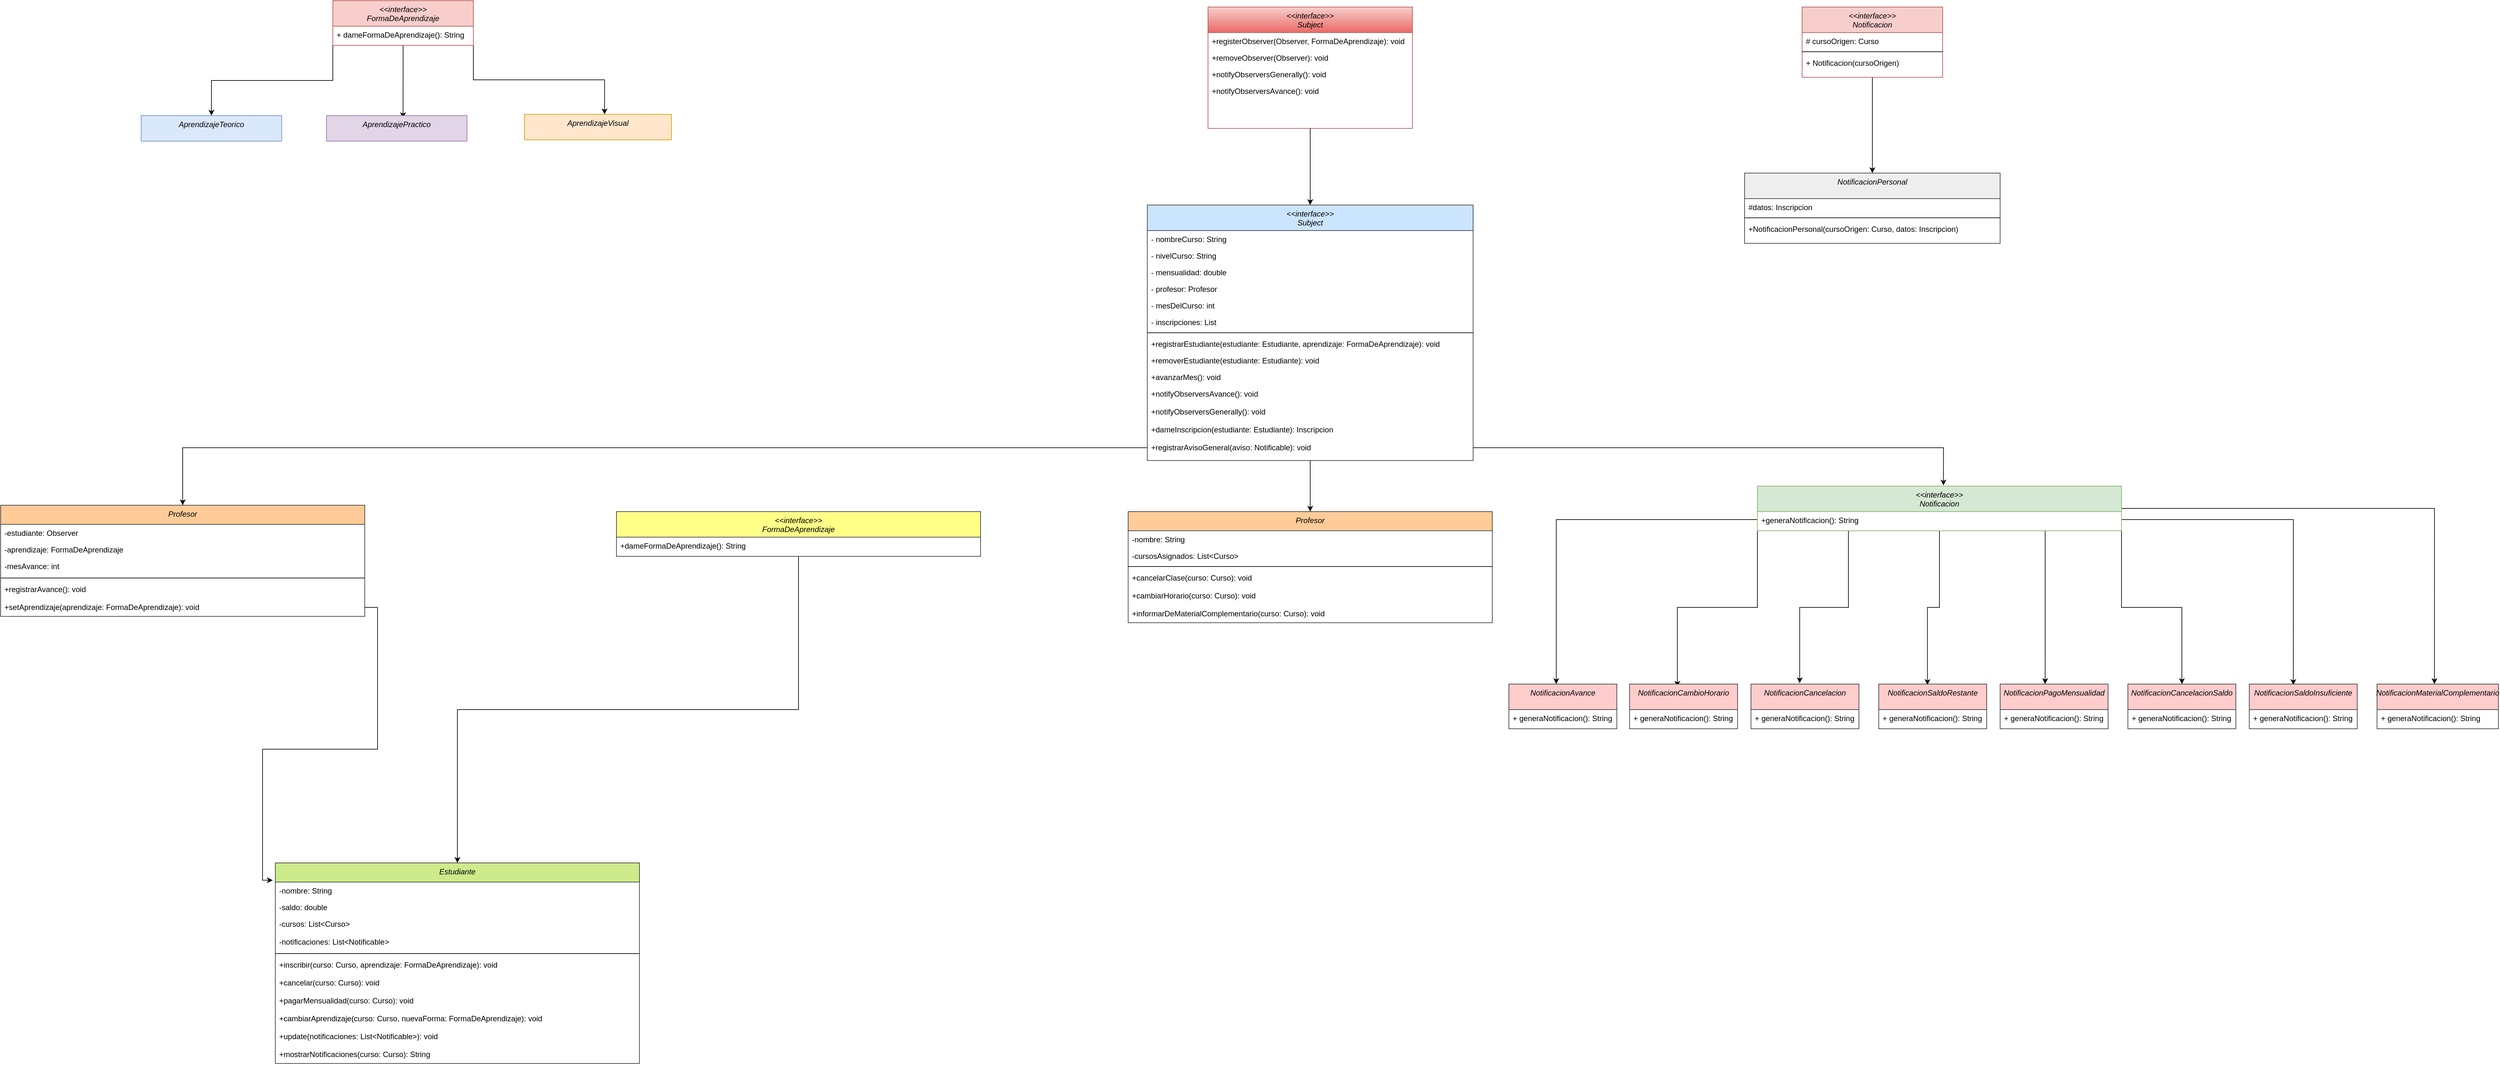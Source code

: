 <mxfile version="26.0.16">
  <diagram id="C5RBs43oDa-KdzZeNtuy" name="Page-1">
    <mxGraphModel dx="6054" dy="2415" grid="1" gridSize="10" guides="1" tooltips="1" connect="1" arrows="1" fold="1" page="1" pageScale="1" pageWidth="827" pageHeight="1169" math="0" shadow="0">
      <root>
        <mxCell id="WIyWlLk6GJQsqaUBKTNV-0" />
        <mxCell id="WIyWlLk6GJQsqaUBKTNV-1" parent="WIyWlLk6GJQsqaUBKTNV-0" />
        <mxCell id="J7MFYXNFgBxNtsF6KyEK-6" style="edgeStyle=orthogonalEdgeStyle;rounded=0;orthogonalLoop=1;jettySize=auto;html=1;exitX=0;exitY=1;exitDx=0;exitDy=0;entryX=0.5;entryY=0;entryDx=0;entryDy=0;" edge="1" parent="WIyWlLk6GJQsqaUBKTNV-1" source="J7MFYXNFgBxNtsF6KyEK-0" target="J7MFYXNFgBxNtsF6KyEK-10">
          <mxGeometry relative="1" as="geometry">
            <mxPoint x="-780" y="210" as="targetPoint" />
          </mxGeometry>
        </mxCell>
        <mxCell id="J7MFYXNFgBxNtsF6KyEK-7" style="edgeStyle=orthogonalEdgeStyle;rounded=0;orthogonalLoop=1;jettySize=auto;html=1;exitX=0.5;exitY=1;exitDx=0;exitDy=0;entryX=0.545;entryY=0.1;entryDx=0;entryDy=0;entryPerimeter=0;" edge="1" parent="WIyWlLk6GJQsqaUBKTNV-1" source="J7MFYXNFgBxNtsF6KyEK-0" target="J7MFYXNFgBxNtsF6KyEK-18">
          <mxGeometry relative="1" as="geometry">
            <mxPoint x="-490" y="220" as="targetPoint" />
          </mxGeometry>
        </mxCell>
        <mxCell id="J7MFYXNFgBxNtsF6KyEK-8" style="edgeStyle=orthogonalEdgeStyle;rounded=0;orthogonalLoop=1;jettySize=auto;html=1;exitX=1;exitY=1;exitDx=0;exitDy=0;entryX=0.545;entryY=0;entryDx=0;entryDy=0;entryPerimeter=0;" edge="1" parent="WIyWlLk6GJQsqaUBKTNV-1" source="J7MFYXNFgBxNtsF6KyEK-0" target="J7MFYXNFgBxNtsF6KyEK-21">
          <mxGeometry relative="1" as="geometry">
            <mxPoint x="-182" y="222" as="targetPoint" />
          </mxGeometry>
        </mxCell>
        <mxCell id="J7MFYXNFgBxNtsF6KyEK-0" value="&lt;&lt;interface&gt;&gt;&#xa;FormaDeAprendizaje&#xa;" style="swimlane;fontStyle=2;align=center;verticalAlign=top;childLayout=stackLayout;horizontal=1;startSize=40;horizontalStack=0;resizeParent=1;resizeLast=0;collapsible=1;marginBottom=0;rounded=0;shadow=0;strokeWidth=1;fillColor=#f8cecc;strokeColor=#b85450;" vertex="1" parent="WIyWlLk6GJQsqaUBKTNV-1">
          <mxGeometry x="-600" y="40" width="220" height="70" as="geometry">
            <mxRectangle x="230" y="140" width="160" height="26" as="alternateBounds" />
          </mxGeometry>
        </mxCell>
        <mxCell id="J7MFYXNFgBxNtsF6KyEK-1" value="+ dameFormaDeAprendizaje(): String" style="text;align=left;verticalAlign=top;spacingLeft=4;spacingRight=4;overflow=hidden;rotatable=0;points=[[0,0.5],[1,0.5]];portConstraint=eastwest;" vertex="1" parent="J7MFYXNFgBxNtsF6KyEK-0">
          <mxGeometry y="40" width="220" height="26" as="geometry" />
        </mxCell>
        <mxCell id="J7MFYXNFgBxNtsF6KyEK-10" value="AprendizajeTeorico " style="swimlane;fontStyle=2;align=center;verticalAlign=top;childLayout=stackLayout;horizontal=1;startSize=40;horizontalStack=0;resizeParent=1;resizeLast=0;collapsible=1;marginBottom=0;rounded=0;shadow=0;strokeWidth=1;fillColor=#dae8fc;strokeColor=#6c8ebf;" vertex="1" parent="WIyWlLk6GJQsqaUBKTNV-1">
          <mxGeometry x="-900" y="220" width="220" height="40" as="geometry">
            <mxRectangle x="230" y="140" width="160" height="26" as="alternateBounds" />
          </mxGeometry>
        </mxCell>
        <mxCell id="J7MFYXNFgBxNtsF6KyEK-18" value="AprendizajePractico " style="swimlane;fontStyle=2;align=center;verticalAlign=top;childLayout=stackLayout;horizontal=1;startSize=40;horizontalStack=0;resizeParent=1;resizeLast=0;collapsible=1;marginBottom=0;rounded=0;shadow=0;strokeWidth=1;fillColor=#e1d5e7;strokeColor=#9673a6;" vertex="1" parent="WIyWlLk6GJQsqaUBKTNV-1">
          <mxGeometry x="-610" y="220" width="220" height="40" as="geometry">
            <mxRectangle x="230" y="140" width="160" height="26" as="alternateBounds" />
          </mxGeometry>
        </mxCell>
        <mxCell id="J7MFYXNFgBxNtsF6KyEK-21" value="AprendizajeVisual" style="swimlane;fontStyle=2;align=center;verticalAlign=top;childLayout=stackLayout;horizontal=1;startSize=40;horizontalStack=0;resizeParent=1;resizeLast=0;collapsible=1;marginBottom=0;rounded=0;shadow=0;strokeWidth=1;fillColor=#ffe6cc;strokeColor=#d79b00;" vertex="1" parent="WIyWlLk6GJQsqaUBKTNV-1">
          <mxGeometry x="-300" y="218" width="230" height="40" as="geometry">
            <mxRectangle x="230" y="140" width="160" height="26" as="alternateBounds" />
          </mxGeometry>
        </mxCell>
        <mxCell id="J7MFYXNFgBxNtsF6KyEK-75" style="edgeStyle=orthogonalEdgeStyle;rounded=0;orthogonalLoop=1;jettySize=auto;html=1;exitX=0.5;exitY=1;exitDx=0;exitDy=0;" edge="1" parent="WIyWlLk6GJQsqaUBKTNV-1" source="J7MFYXNFgBxNtsF6KyEK-22" target="J7MFYXNFgBxNtsF6KyEK-160">
          <mxGeometry relative="1" as="geometry">
            <mxPoint x="930" y="370" as="targetPoint" />
          </mxGeometry>
        </mxCell>
        <mxCell id="J7MFYXNFgBxNtsF6KyEK-22" value="&lt;&lt;interface&gt;&gt;&#xa;Subject" style="swimlane;fontStyle=2;align=center;verticalAlign=top;childLayout=stackLayout;horizontal=1;startSize=40;horizontalStack=0;resizeParent=1;resizeLast=0;collapsible=1;marginBottom=0;rounded=0;shadow=0;strokeWidth=1;fillColor=#f8cecc;strokeColor=#b85450;gradientColor=#ea6b66;" vertex="1" parent="WIyWlLk6GJQsqaUBKTNV-1">
          <mxGeometry x="770" y="50" width="320" height="190" as="geometry">
            <mxRectangle x="230" y="140" width="160" height="26" as="alternateBounds" />
          </mxGeometry>
        </mxCell>
        <mxCell id="J7MFYXNFgBxNtsF6KyEK-23" value="+registerObserver(Observer, FormaDeAprendizaje): void" style="text;align=left;verticalAlign=top;spacingLeft=4;spacingRight=4;overflow=hidden;rotatable=0;points=[[0,0.5],[1,0.5]];portConstraint=eastwest;fontColor=#000000;" vertex="1" parent="J7MFYXNFgBxNtsF6KyEK-22">
          <mxGeometry y="40" width="320" height="26" as="geometry" />
        </mxCell>
        <mxCell id="J7MFYXNFgBxNtsF6KyEK-28" value="+removeObserver(Observer): void" style="text;align=left;verticalAlign=top;spacingLeft=4;spacingRight=4;overflow=hidden;rotatable=0;points=[[0,0.5],[1,0.5]];portConstraint=eastwest;" vertex="1" parent="J7MFYXNFgBxNtsF6KyEK-22">
          <mxGeometry y="66" width="320" height="26" as="geometry" />
        </mxCell>
        <mxCell id="J7MFYXNFgBxNtsF6KyEK-32" value="+notifyObserversGenerally(): void" style="text;align=left;verticalAlign=top;spacingLeft=4;spacingRight=4;overflow=hidden;rotatable=0;points=[[0,0.5],[1,0.5]];portConstraint=eastwest;" vertex="1" parent="J7MFYXNFgBxNtsF6KyEK-22">
          <mxGeometry y="92" width="320" height="26" as="geometry" />
        </mxCell>
        <mxCell id="J7MFYXNFgBxNtsF6KyEK-33" value="+notifyObserversAvance(): void" style="text;align=left;verticalAlign=top;spacingLeft=4;spacingRight=4;overflow=hidden;rotatable=0;points=[[0,0.5],[1,0.5]];portConstraint=eastwest;" vertex="1" parent="J7MFYXNFgBxNtsF6KyEK-22">
          <mxGeometry y="118" width="320" height="26" as="geometry" />
        </mxCell>
        <mxCell id="J7MFYXNFgBxNtsF6KyEK-101" style="edgeStyle=orthogonalEdgeStyle;rounded=0;orthogonalLoop=1;jettySize=auto;html=1;exitX=0.5;exitY=1;exitDx=0;exitDy=0;entryX=0.5;entryY=0;entryDx=0;entryDy=0;" edge="1" parent="WIyWlLk6GJQsqaUBKTNV-1" source="J7MFYXNFgBxNtsF6KyEK-76" target="J7MFYXNFgBxNtsF6KyEK-97">
          <mxGeometry relative="1" as="geometry" />
        </mxCell>
        <mxCell id="J7MFYXNFgBxNtsF6KyEK-76" value="&lt;&lt;interface&gt;&gt;&#xa;Notificacion&#xa;" style="swimlane;fontStyle=2;align=center;verticalAlign=top;childLayout=stackLayout;horizontal=1;startSize=40;horizontalStack=0;resizeParent=1;resizeLast=0;collapsible=1;marginBottom=0;rounded=0;shadow=0;strokeWidth=1;fillColor=#f8cecc;strokeColor=#b85450;" vertex="1" parent="WIyWlLk6GJQsqaUBKTNV-1">
          <mxGeometry x="1700" y="50" width="220" height="110" as="geometry">
            <mxRectangle x="230" y="140" width="160" height="26" as="alternateBounds" />
          </mxGeometry>
        </mxCell>
        <mxCell id="J7MFYXNFgBxNtsF6KyEK-77" value="# cursoOrigen: Curso" style="text;align=left;verticalAlign=top;spacingLeft=4;spacingRight=4;overflow=hidden;rotatable=0;points=[[0,0.5],[1,0.5]];portConstraint=eastwest;" vertex="1" parent="J7MFYXNFgBxNtsF6KyEK-76">
          <mxGeometry y="40" width="220" height="26" as="geometry" />
        </mxCell>
        <mxCell id="J7MFYXNFgBxNtsF6KyEK-96" value="" style="line;html=1;strokeWidth=1;align=left;verticalAlign=middle;spacingTop=-1;spacingLeft=3;spacingRight=3;rotatable=0;labelPosition=right;points=[];portConstraint=eastwest;" vertex="1" parent="J7MFYXNFgBxNtsF6KyEK-76">
          <mxGeometry y="66" width="220" height="8" as="geometry" />
        </mxCell>
        <mxCell id="J7MFYXNFgBxNtsF6KyEK-80" value="+ Notificacion(cursoOrigen)" style="text;align=left;verticalAlign=top;spacingLeft=4;spacingRight=4;overflow=hidden;rotatable=0;points=[[0,0.5],[1,0.5]];portConstraint=eastwest;" vertex="1" parent="J7MFYXNFgBxNtsF6KyEK-76">
          <mxGeometry y="74" width="220" height="26" as="geometry" />
        </mxCell>
        <mxCell id="J7MFYXNFgBxNtsF6KyEK-97" value="NotificacionPersonal" style="swimlane;fontStyle=2;align=center;verticalAlign=top;childLayout=stackLayout;horizontal=1;startSize=40;horizontalStack=0;resizeParent=1;resizeLast=0;collapsible=1;marginBottom=0;rounded=0;shadow=0;strokeWidth=1;fillColor=#eeeeee;strokeColor=#36393d;" vertex="1" parent="WIyWlLk6GJQsqaUBKTNV-1">
          <mxGeometry x="1610" y="310" width="400" height="110" as="geometry">
            <mxRectangle x="230" y="140" width="160" height="26" as="alternateBounds" />
          </mxGeometry>
        </mxCell>
        <mxCell id="J7MFYXNFgBxNtsF6KyEK-98" value="#datos: Inscripcion" style="text;align=left;verticalAlign=top;spacingLeft=4;spacingRight=4;overflow=hidden;rotatable=0;points=[[0,0.5],[1,0.5]];portConstraint=eastwest;" vertex="1" parent="J7MFYXNFgBxNtsF6KyEK-97">
          <mxGeometry y="40" width="400" height="26" as="geometry" />
        </mxCell>
        <mxCell id="J7MFYXNFgBxNtsF6KyEK-99" value="" style="line;html=1;strokeWidth=1;align=left;verticalAlign=middle;spacingTop=-1;spacingLeft=3;spacingRight=3;rotatable=0;labelPosition=right;points=[];portConstraint=eastwest;" vertex="1" parent="J7MFYXNFgBxNtsF6KyEK-97">
          <mxGeometry y="66" width="400" height="8" as="geometry" />
        </mxCell>
        <mxCell id="J7MFYXNFgBxNtsF6KyEK-100" value="+NotificacionPersonal(cursoOrigen: Curso, datos: Inscripcion)" style="text;align=left;verticalAlign=top;spacingLeft=4;spacingRight=4;overflow=hidden;rotatable=0;points=[[0,0.5],[1,0.5]];portConstraint=eastwest;" vertex="1" parent="J7MFYXNFgBxNtsF6KyEK-97">
          <mxGeometry y="74" width="400" height="26" as="geometry" />
        </mxCell>
        <mxCell id="J7MFYXNFgBxNtsF6KyEK-105" value="Profesor" style="swimlane;fontStyle=2;align=center;verticalAlign=top;childLayout=stackLayout;horizontal=1;startSize=30;horizontalStack=0;resizeParent=1;resizeLast=0;collapsible=1;marginBottom=0;rounded=0;shadow=0;strokeWidth=1;fillColor=#ffcc99;strokeColor=#36393d;" vertex="1" parent="WIyWlLk6GJQsqaUBKTNV-1">
          <mxGeometry x="645" y="840" width="570" height="174" as="geometry">
            <mxRectangle x="230" y="140" width="160" height="26" as="alternateBounds" />
          </mxGeometry>
        </mxCell>
        <mxCell id="J7MFYXNFgBxNtsF6KyEK-106" value="-nombre: String" style="text;align=left;verticalAlign=top;spacingLeft=4;spacingRight=4;overflow=hidden;rotatable=0;points=[[0,0.5],[1,0.5]];portConstraint=eastwest;fontColor=#000000;" vertex="1" parent="J7MFYXNFgBxNtsF6KyEK-105">
          <mxGeometry y="30" width="570" height="26" as="geometry" />
        </mxCell>
        <mxCell id="J7MFYXNFgBxNtsF6KyEK-107" value="-cursosAsignados: List&lt;Curso&gt;" style="text;align=left;verticalAlign=top;spacingLeft=4;spacingRight=4;overflow=hidden;rotatable=0;points=[[0,0.5],[1,0.5]];portConstraint=eastwest;" vertex="1" parent="J7MFYXNFgBxNtsF6KyEK-105">
          <mxGeometry y="56" width="570" height="26" as="geometry" />
        </mxCell>
        <mxCell id="J7MFYXNFgBxNtsF6KyEK-112" value="" style="line;html=1;strokeWidth=1;align=left;verticalAlign=middle;spacingTop=-1;spacingLeft=3;spacingRight=3;rotatable=0;labelPosition=right;points=[];portConstraint=eastwest;" vertex="1" parent="J7MFYXNFgBxNtsF6KyEK-105">
          <mxGeometry y="82" width="570" height="8" as="geometry" />
        </mxCell>
        <mxCell id="J7MFYXNFgBxNtsF6KyEK-116" value="+cancelarClase(curso: Curso): void" style="text;align=left;verticalAlign=top;spacingLeft=4;spacingRight=4;overflow=hidden;rotatable=0;points=[[0,0.5],[1,0.5]];portConstraint=eastwest;" vertex="1" parent="J7MFYXNFgBxNtsF6KyEK-105">
          <mxGeometry y="90" width="570" height="28" as="geometry" />
        </mxCell>
        <mxCell id="J7MFYXNFgBxNtsF6KyEK-117" value="+cambiarHorario(curso: Curso): void" style="text;align=left;verticalAlign=top;spacingLeft=4;spacingRight=4;overflow=hidden;rotatable=0;points=[[0,0.5],[1,0.5]];portConstraint=eastwest;" vertex="1" parent="J7MFYXNFgBxNtsF6KyEK-105">
          <mxGeometry y="118" width="570" height="28" as="geometry" />
        </mxCell>
        <mxCell id="J7MFYXNFgBxNtsF6KyEK-118" value="+informarDeMaterialComplementario(curso: Curso): void" style="text;align=left;verticalAlign=top;spacingLeft=4;spacingRight=4;overflow=hidden;rotatable=0;points=[[0,0.5],[1,0.5]];portConstraint=eastwest;" vertex="1" parent="J7MFYXNFgBxNtsF6KyEK-105">
          <mxGeometry y="146" width="570" height="28" as="geometry" />
        </mxCell>
        <mxCell id="J7MFYXNFgBxNtsF6KyEK-171" style="edgeStyle=orthogonalEdgeStyle;rounded=0;orthogonalLoop=1;jettySize=auto;html=1;exitX=0.5;exitY=1;exitDx=0;exitDy=0;entryX=0.5;entryY=0;entryDx=0;entryDy=0;" edge="1" parent="WIyWlLk6GJQsqaUBKTNV-1" source="J7MFYXNFgBxNtsF6KyEK-160" target="J7MFYXNFgBxNtsF6KyEK-105">
          <mxGeometry relative="1" as="geometry">
            <mxPoint x="1402" y="810" as="targetPoint" />
            <Array as="points" />
          </mxGeometry>
        </mxCell>
        <mxCell id="J7MFYXNFgBxNtsF6KyEK-160" value="&lt;&lt;interface&gt;&gt;&#xa;Subject" style="swimlane;fontStyle=2;align=center;verticalAlign=top;childLayout=stackLayout;horizontal=1;startSize=40;horizontalStack=0;resizeParent=1;resizeLast=0;collapsible=1;marginBottom=0;rounded=0;shadow=0;strokeWidth=1;fillColor=#cce5ff;strokeColor=#36393d;" vertex="1" parent="WIyWlLk6GJQsqaUBKTNV-1">
          <mxGeometry x="675" y="360" width="510" height="400" as="geometry">
            <mxRectangle x="230" y="140" width="160" height="26" as="alternateBounds" />
          </mxGeometry>
        </mxCell>
        <mxCell id="J7MFYXNFgBxNtsF6KyEK-44" value="- nombreCurso: String" style="text;align=left;verticalAlign=top;spacingLeft=4;spacingRight=4;overflow=hidden;rotatable=0;points=[[0,0.5],[1,0.5]];portConstraint=eastwest;fontColor=#000000;" vertex="1" parent="J7MFYXNFgBxNtsF6KyEK-160">
          <mxGeometry y="40" width="510" height="26" as="geometry" />
        </mxCell>
        <mxCell id="J7MFYXNFgBxNtsF6KyEK-45" value="- nivelCurso: String" style="text;align=left;verticalAlign=top;spacingLeft=4;spacingRight=4;overflow=hidden;rotatable=0;points=[[0,0.5],[1,0.5]];portConstraint=eastwest;" vertex="1" parent="J7MFYXNFgBxNtsF6KyEK-160">
          <mxGeometry y="66" width="510" height="26" as="geometry" />
        </mxCell>
        <mxCell id="J7MFYXNFgBxNtsF6KyEK-46" value="- mensualidad: double" style="text;align=left;verticalAlign=top;spacingLeft=4;spacingRight=4;overflow=hidden;rotatable=0;points=[[0,0.5],[1,0.5]];portConstraint=eastwest;" vertex="1" parent="J7MFYXNFgBxNtsF6KyEK-160">
          <mxGeometry y="92" width="510" height="26" as="geometry" />
        </mxCell>
        <mxCell id="J7MFYXNFgBxNtsF6KyEK-47" value="- profesor: Profesor" style="text;align=left;verticalAlign=top;spacingLeft=4;spacingRight=4;overflow=hidden;rotatable=0;points=[[0,0.5],[1,0.5]];portConstraint=eastwest;" vertex="1" parent="J7MFYXNFgBxNtsF6KyEK-160">
          <mxGeometry y="118" width="510" height="26" as="geometry" />
        </mxCell>
        <mxCell id="J7MFYXNFgBxNtsF6KyEK-59" value="- mesDelCurso: int" style="text;align=left;verticalAlign=top;spacingLeft=4;spacingRight=4;overflow=hidden;rotatable=0;points=[[0,0.5],[1,0.5]];portConstraint=eastwest;" vertex="1" parent="J7MFYXNFgBxNtsF6KyEK-160">
          <mxGeometry y="144" width="510" height="26" as="geometry" />
        </mxCell>
        <mxCell id="J7MFYXNFgBxNtsF6KyEK-58" value="- inscripciones: List" style="text;align=left;verticalAlign=top;spacingLeft=4;spacingRight=4;overflow=hidden;rotatable=0;points=[[0,0.5],[1,0.5]];portConstraint=eastwest;" vertex="1" parent="J7MFYXNFgBxNtsF6KyEK-160">
          <mxGeometry y="170" width="510" height="26" as="geometry" />
        </mxCell>
        <mxCell id="J7MFYXNFgBxNtsF6KyEK-71" value="" style="line;html=1;strokeWidth=1;align=left;verticalAlign=middle;spacingTop=-1;spacingLeft=3;spacingRight=3;rotatable=0;labelPosition=right;points=[];portConstraint=eastwest;" vertex="1" parent="J7MFYXNFgBxNtsF6KyEK-160">
          <mxGeometry y="196" width="510" height="8" as="geometry" />
        </mxCell>
        <mxCell id="J7MFYXNFgBxNtsF6KyEK-60" value="+registrarEstudiante(estudiante: Estudiante, aprendizaje: FormaDeAprendizaje): void" style="text;align=left;verticalAlign=top;spacingLeft=4;spacingRight=4;overflow=hidden;rotatable=0;points=[[0,0.5],[1,0.5]];portConstraint=eastwest;" vertex="1" parent="J7MFYXNFgBxNtsF6KyEK-160">
          <mxGeometry y="204" width="510" height="26" as="geometry" />
        </mxCell>
        <mxCell id="J7MFYXNFgBxNtsF6KyEK-69" value="+removerEstudiante(estudiante: Estudiante): void" style="text;align=left;verticalAlign=top;spacingLeft=4;spacingRight=4;overflow=hidden;rotatable=0;points=[[0,0.5],[1,0.5]];portConstraint=eastwest;" vertex="1" parent="J7MFYXNFgBxNtsF6KyEK-160">
          <mxGeometry y="230" width="510" height="26" as="geometry" />
        </mxCell>
        <mxCell id="J7MFYXNFgBxNtsF6KyEK-70" value="+avanzarMes(): void" style="text;align=left;verticalAlign=top;spacingLeft=4;spacingRight=4;overflow=hidden;rotatable=0;points=[[0,0.5],[1,0.5]];portConstraint=eastwest;" vertex="1" parent="J7MFYXNFgBxNtsF6KyEK-160">
          <mxGeometry y="256" width="510" height="26" as="geometry" />
        </mxCell>
        <mxCell id="J7MFYXNFgBxNtsF6KyEK-74" value="+notifyObserversAvance(): void" style="text;align=left;verticalAlign=top;spacingLeft=4;spacingRight=4;overflow=hidden;rotatable=0;points=[[0,0.5],[1,0.5]];portConstraint=eastwest;" vertex="1" parent="J7MFYXNFgBxNtsF6KyEK-160">
          <mxGeometry y="282" width="510" height="28" as="geometry" />
        </mxCell>
        <mxCell id="J7MFYXNFgBxNtsF6KyEK-78" value="+notifyObserversGenerally(): void" style="text;align=left;verticalAlign=top;spacingLeft=4;spacingRight=4;overflow=hidden;rotatable=0;points=[[0,0.5],[1,0.5]];portConstraint=eastwest;" vertex="1" parent="J7MFYXNFgBxNtsF6KyEK-160">
          <mxGeometry y="310" width="510" height="28" as="geometry" />
        </mxCell>
        <mxCell id="J7MFYXNFgBxNtsF6KyEK-72" value="+dameInscripcion(estudiante: Estudiante): Inscripcion" style="text;align=left;verticalAlign=top;spacingLeft=4;spacingRight=4;overflow=hidden;rotatable=0;points=[[0,0.5],[1,0.5]];portConstraint=eastwest;" vertex="1" parent="J7MFYXNFgBxNtsF6KyEK-160">
          <mxGeometry y="338" width="510" height="28" as="geometry" />
        </mxCell>
        <mxCell id="J7MFYXNFgBxNtsF6KyEK-79" value="+registrarAvisoGeneral(aviso: Notificable): void&#xa;" style="text;align=left;verticalAlign=top;spacingLeft=4;spacingRight=4;overflow=hidden;rotatable=0;points=[[0,0.5],[1,0.5]];portConstraint=eastwest;" vertex="1" parent="J7MFYXNFgBxNtsF6KyEK-160">
          <mxGeometry y="366" width="510" height="28" as="geometry" />
        </mxCell>
        <mxCell id="J7MFYXNFgBxNtsF6KyEK-176" value="Profesor" style="swimlane;fontStyle=2;align=center;verticalAlign=top;childLayout=stackLayout;horizontal=1;startSize=30;horizontalStack=0;resizeParent=1;resizeLast=0;collapsible=1;marginBottom=0;rounded=0;shadow=0;strokeWidth=1;fillColor=#ffcc99;strokeColor=#36393d;" vertex="1" parent="WIyWlLk6GJQsqaUBKTNV-1">
          <mxGeometry x="-1120" y="830" width="570" height="174" as="geometry">
            <mxRectangle x="230" y="140" width="160" height="26" as="alternateBounds" />
          </mxGeometry>
        </mxCell>
        <mxCell id="J7MFYXNFgBxNtsF6KyEK-177" value="-estudiante: Observer" style="text;align=left;verticalAlign=top;spacingLeft=4;spacingRight=4;overflow=hidden;rotatable=0;points=[[0,0.5],[1,0.5]];portConstraint=eastwest;fillColor=none;" vertex="1" parent="J7MFYXNFgBxNtsF6KyEK-176">
          <mxGeometry y="30" width="570" height="26" as="geometry" />
        </mxCell>
        <mxCell id="J7MFYXNFgBxNtsF6KyEK-178" value="-aprendizaje: FormaDeAprendizaje" style="text;align=left;verticalAlign=top;spacingLeft=4;spacingRight=4;overflow=hidden;rotatable=0;points=[[0,0.5],[1,0.5]];portConstraint=eastwest;" vertex="1" parent="J7MFYXNFgBxNtsF6KyEK-176">
          <mxGeometry y="56" width="570" height="26" as="geometry" />
        </mxCell>
        <mxCell id="J7MFYXNFgBxNtsF6KyEK-180" value="-mesAvance: int" style="text;align=left;verticalAlign=top;spacingLeft=4;spacingRight=4;overflow=hidden;rotatable=0;points=[[0,0.5],[1,0.5]];portConstraint=eastwest;" vertex="1" parent="J7MFYXNFgBxNtsF6KyEK-176">
          <mxGeometry y="82" width="570" height="28" as="geometry" />
        </mxCell>
        <mxCell id="J7MFYXNFgBxNtsF6KyEK-179" value="" style="line;html=1;strokeWidth=1;align=left;verticalAlign=middle;spacingTop=-1;spacingLeft=3;spacingRight=3;rotatable=0;labelPosition=right;points=[];portConstraint=eastwest;" vertex="1" parent="J7MFYXNFgBxNtsF6KyEK-176">
          <mxGeometry y="110" width="570" height="8" as="geometry" />
        </mxCell>
        <mxCell id="J7MFYXNFgBxNtsF6KyEK-181" value="+registrarAvance(): void" style="text;align=left;verticalAlign=top;spacingLeft=4;spacingRight=4;overflow=hidden;rotatable=0;points=[[0,0.5],[1,0.5]];portConstraint=eastwest;" vertex="1" parent="J7MFYXNFgBxNtsF6KyEK-176">
          <mxGeometry y="118" width="570" height="28" as="geometry" />
        </mxCell>
        <mxCell id="J7MFYXNFgBxNtsF6KyEK-182" value="+setAprendizaje(aprendizaje: FormaDeAprendizaje): void" style="text;align=left;verticalAlign=top;spacingLeft=4;spacingRight=4;overflow=hidden;rotatable=0;points=[[0,0.5],[1,0.5]];portConstraint=eastwest;" vertex="1" parent="J7MFYXNFgBxNtsF6KyEK-176">
          <mxGeometry y="146" width="570" height="28" as="geometry" />
        </mxCell>
        <mxCell id="J7MFYXNFgBxNtsF6KyEK-174" style="edgeStyle=orthogonalEdgeStyle;rounded=0;orthogonalLoop=1;jettySize=auto;html=1;exitX=0;exitY=0.5;exitDx=0;exitDy=0;entryX=0.5;entryY=0;entryDx=0;entryDy=0;" edge="1" parent="WIyWlLk6GJQsqaUBKTNV-1" source="J7MFYXNFgBxNtsF6KyEK-79" target="J7MFYXNFgBxNtsF6KyEK-176">
          <mxGeometry relative="1" as="geometry">
            <mxPoint x="-580" y="780" as="targetPoint" />
          </mxGeometry>
        </mxCell>
        <mxCell id="J7MFYXNFgBxNtsF6KyEK-191" style="edgeStyle=orthogonalEdgeStyle;rounded=0;orthogonalLoop=1;jettySize=auto;html=1;exitX=0.5;exitY=1;exitDx=0;exitDy=0;entryX=0.5;entryY=0;entryDx=0;entryDy=0;" edge="1" parent="WIyWlLk6GJQsqaUBKTNV-1" source="J7MFYXNFgBxNtsF6KyEK-184" target="J7MFYXNFgBxNtsF6KyEK-193">
          <mxGeometry relative="1" as="geometry">
            <mxPoint x="-410" y="1390" as="targetPoint" />
          </mxGeometry>
        </mxCell>
        <mxCell id="J7MFYXNFgBxNtsF6KyEK-184" value="&lt;&lt;interface&gt;&gt;&#xa;FormaDeAprendizaje&#xa;" style="swimlane;fontStyle=2;align=center;verticalAlign=top;childLayout=stackLayout;horizontal=1;startSize=40;horizontalStack=0;resizeParent=1;resizeLast=0;collapsible=1;marginBottom=0;rounded=0;shadow=0;strokeWidth=1;fillColor=#ffff88;strokeColor=#36393d;" vertex="1" parent="WIyWlLk6GJQsqaUBKTNV-1">
          <mxGeometry x="-156" y="840" width="570" height="70" as="geometry">
            <mxRectangle x="230" y="140" width="160" height="26" as="alternateBounds" />
          </mxGeometry>
        </mxCell>
        <mxCell id="J7MFYXNFgBxNtsF6KyEK-185" value="+dameFormaDeAprendizaje(): String&#xa;" style="text;align=left;verticalAlign=top;spacingLeft=4;spacingRight=4;overflow=hidden;rotatable=0;points=[[0,0.5],[1,0.5]];portConstraint=eastwest;fillColor=none;" vertex="1" parent="J7MFYXNFgBxNtsF6KyEK-184">
          <mxGeometry y="40" width="570" height="26" as="geometry" />
        </mxCell>
        <mxCell id="J7MFYXNFgBxNtsF6KyEK-193" value="Estudiante" style="swimlane;fontStyle=2;align=center;verticalAlign=top;childLayout=stackLayout;horizontal=1;startSize=30;horizontalStack=0;resizeParent=1;resizeLast=0;collapsible=1;marginBottom=0;rounded=0;shadow=0;strokeWidth=1;fillColor=#cdeb8b;strokeColor=#36393d;" vertex="1" parent="WIyWlLk6GJQsqaUBKTNV-1">
          <mxGeometry x="-690" y="1390" width="570" height="314" as="geometry">
            <mxRectangle x="230" y="140" width="160" height="26" as="alternateBounds" />
          </mxGeometry>
        </mxCell>
        <mxCell id="J7MFYXNFgBxNtsF6KyEK-194" value="-nombre: String" style="text;align=left;verticalAlign=top;spacingLeft=4;spacingRight=4;overflow=hidden;rotatable=0;points=[[0,0.5],[1,0.5]];portConstraint=eastwest;fillColor=none;" vertex="1" parent="J7MFYXNFgBxNtsF6KyEK-193">
          <mxGeometry y="30" width="570" height="26" as="geometry" />
        </mxCell>
        <mxCell id="J7MFYXNFgBxNtsF6KyEK-195" value="-saldo: double" style="text;align=left;verticalAlign=top;spacingLeft=4;spacingRight=4;overflow=hidden;rotatable=0;points=[[0,0.5],[1,0.5]];portConstraint=eastwest;" vertex="1" parent="J7MFYXNFgBxNtsF6KyEK-193">
          <mxGeometry y="56" width="570" height="26" as="geometry" />
        </mxCell>
        <mxCell id="J7MFYXNFgBxNtsF6KyEK-196" value="-cursos: List&lt;Curso&gt;" style="text;align=left;verticalAlign=top;spacingLeft=4;spacingRight=4;overflow=hidden;rotatable=0;points=[[0,0.5],[1,0.5]];portConstraint=eastwest;" vertex="1" parent="J7MFYXNFgBxNtsF6KyEK-193">
          <mxGeometry y="82" width="570" height="28" as="geometry" />
        </mxCell>
        <mxCell id="J7MFYXNFgBxNtsF6KyEK-198" value="-notificaciones: List&lt;Notificable&gt;" style="text;align=left;verticalAlign=top;spacingLeft=4;spacingRight=4;overflow=hidden;rotatable=0;points=[[0,0.5],[1,0.5]];portConstraint=eastwest;" vertex="1" parent="J7MFYXNFgBxNtsF6KyEK-193">
          <mxGeometry y="110" width="570" height="28" as="geometry" />
        </mxCell>
        <mxCell id="J7MFYXNFgBxNtsF6KyEK-197" value="" style="line;html=1;strokeWidth=1;align=left;verticalAlign=middle;spacingTop=-1;spacingLeft=3;spacingRight=3;rotatable=0;labelPosition=right;points=[];portConstraint=eastwest;" vertex="1" parent="J7MFYXNFgBxNtsF6KyEK-193">
          <mxGeometry y="138" width="570" height="8" as="geometry" />
        </mxCell>
        <mxCell id="J7MFYXNFgBxNtsF6KyEK-199" value="+inscribir(curso: Curso, aprendizaje: FormaDeAprendizaje): void" style="text;align=left;verticalAlign=top;spacingLeft=4;spacingRight=4;overflow=hidden;rotatable=0;points=[[0,0.5],[1,0.5]];portConstraint=eastwest;" vertex="1" parent="J7MFYXNFgBxNtsF6KyEK-193">
          <mxGeometry y="146" width="570" height="28" as="geometry" />
        </mxCell>
        <mxCell id="J7MFYXNFgBxNtsF6KyEK-209" value="+cancelar(curso: Curso): void" style="text;align=left;verticalAlign=top;spacingLeft=4;spacingRight=4;overflow=hidden;rotatable=0;points=[[0,0.5],[1,0.5]];portConstraint=eastwest;" vertex="1" parent="J7MFYXNFgBxNtsF6KyEK-193">
          <mxGeometry y="174" width="570" height="28" as="geometry" />
        </mxCell>
        <mxCell id="J7MFYXNFgBxNtsF6KyEK-210" value="+pagarMensualidad(curso: Curso): void" style="text;align=left;verticalAlign=top;spacingLeft=4;spacingRight=4;overflow=hidden;rotatable=0;points=[[0,0.5],[1,0.5]];portConstraint=eastwest;" vertex="1" parent="J7MFYXNFgBxNtsF6KyEK-193">
          <mxGeometry y="202" width="570" height="28" as="geometry" />
        </mxCell>
        <mxCell id="J7MFYXNFgBxNtsF6KyEK-211" value="+cambiarAprendizaje(curso: Curso, nuevaForma: FormaDeAprendizaje): void" style="text;align=left;verticalAlign=top;spacingLeft=4;spacingRight=4;overflow=hidden;rotatable=0;points=[[0,0.5],[1,0.5]];portConstraint=eastwest;" vertex="1" parent="J7MFYXNFgBxNtsF6KyEK-193">
          <mxGeometry y="230" width="570" height="28" as="geometry" />
        </mxCell>
        <mxCell id="J7MFYXNFgBxNtsF6KyEK-212" value="+update(notificaciones: List&lt;Notificable&gt;): void" style="text;align=left;verticalAlign=top;spacingLeft=4;spacingRight=4;overflow=hidden;rotatable=0;points=[[0,0.5],[1,0.5]];portConstraint=eastwest;" vertex="1" parent="J7MFYXNFgBxNtsF6KyEK-193">
          <mxGeometry y="258" width="570" height="28" as="geometry" />
        </mxCell>
        <mxCell id="J7MFYXNFgBxNtsF6KyEK-213" value="+mostrarNotificaciones(curso: Curso): String&#xa;" style="text;align=left;verticalAlign=top;spacingLeft=4;spacingRight=4;overflow=hidden;rotatable=0;points=[[0,0.5],[1,0.5]];portConstraint=eastwest;" vertex="1" parent="J7MFYXNFgBxNtsF6KyEK-193">
          <mxGeometry y="286" width="570" height="28" as="geometry" />
        </mxCell>
        <mxCell id="J7MFYXNFgBxNtsF6KyEK-201" style="edgeStyle=orthogonalEdgeStyle;rounded=0;orthogonalLoop=1;jettySize=auto;html=1;exitX=1;exitY=0.5;exitDx=0;exitDy=0;entryX=-0.007;entryY=-0.11;entryDx=0;entryDy=0;entryPerimeter=0;" edge="1" parent="WIyWlLk6GJQsqaUBKTNV-1" source="J7MFYXNFgBxNtsF6KyEK-182" target="J7MFYXNFgBxNtsF6KyEK-194">
          <mxGeometry relative="1" as="geometry" />
        </mxCell>
        <mxCell id="J7MFYXNFgBxNtsF6KyEK-221" style="edgeStyle=orthogonalEdgeStyle;rounded=0;orthogonalLoop=1;jettySize=auto;html=1;exitX=0.5;exitY=1;exitDx=0;exitDy=0;entryX=0.451;entryY=0.02;entryDx=0;entryDy=0;entryPerimeter=0;" edge="1" parent="WIyWlLk6GJQsqaUBKTNV-1" source="J7MFYXNFgBxNtsF6KyEK-214" target="J7MFYXNFgBxNtsF6KyEK-245">
          <mxGeometry relative="1" as="geometry">
            <mxPoint x="1888" y="1107" as="targetPoint" />
          </mxGeometry>
        </mxCell>
        <mxCell id="J7MFYXNFgBxNtsF6KyEK-224" style="edgeStyle=orthogonalEdgeStyle;rounded=0;orthogonalLoop=1;jettySize=auto;html=1;exitX=0;exitY=0.75;exitDx=0;exitDy=0;entryX=0.439;entryY=0;entryDx=0;entryDy=0;entryPerimeter=0;" edge="1" parent="WIyWlLk6GJQsqaUBKTNV-1" source="J7MFYXNFgBxNtsF6KyEK-214" target="J7MFYXNFgBxNtsF6KyEK-236">
          <mxGeometry relative="1" as="geometry">
            <mxPoint x="1440" y="1040" as="targetPoint" />
          </mxGeometry>
        </mxCell>
        <mxCell id="J7MFYXNFgBxNtsF6KyEK-225" style="edgeStyle=orthogonalEdgeStyle;rounded=0;orthogonalLoop=1;jettySize=auto;html=1;exitX=1;exitY=0.75;exitDx=0;exitDy=0;entryX=0.408;entryY=0.02;entryDx=0;entryDy=0;entryPerimeter=0;" edge="1" parent="WIyWlLk6GJQsqaUBKTNV-1" source="J7MFYXNFgBxNtsF6KyEK-214" target="J7MFYXNFgBxNtsF6KyEK-253">
          <mxGeometry relative="1" as="geometry">
            <mxPoint x="2470" y="1100" as="targetPoint" />
          </mxGeometry>
        </mxCell>
        <mxCell id="J7MFYXNFgBxNtsF6KyEK-226" style="edgeStyle=orthogonalEdgeStyle;rounded=0;orthogonalLoop=1;jettySize=auto;html=1;exitX=0;exitY=1;exitDx=0;exitDy=0;entryX=0.442;entryY=0.061;entryDx=0;entryDy=0;entryPerimeter=0;" edge="1" parent="WIyWlLk6GJQsqaUBKTNV-1" source="J7MFYXNFgBxNtsF6KyEK-214" target="J7MFYXNFgBxNtsF6KyEK-241">
          <mxGeometry relative="1" as="geometry">
            <mxPoint x="1469.923" y="990" as="targetPoint" />
          </mxGeometry>
        </mxCell>
        <mxCell id="J7MFYXNFgBxNtsF6KyEK-227" style="edgeStyle=orthogonalEdgeStyle;rounded=0;orthogonalLoop=1;jettySize=auto;html=1;exitX=0.25;exitY=1;exitDx=0;exitDy=0;entryX=0.451;entryY=-0.02;entryDx=0;entryDy=0;entryPerimeter=0;" edge="1" parent="WIyWlLk6GJQsqaUBKTNV-1" source="J7MFYXNFgBxNtsF6KyEK-214" target="J7MFYXNFgBxNtsF6KyEK-243">
          <mxGeometry relative="1" as="geometry">
            <mxPoint x="1612.615" y="1010" as="targetPoint" />
          </mxGeometry>
        </mxCell>
        <mxCell id="J7MFYXNFgBxNtsF6KyEK-228" style="edgeStyle=orthogonalEdgeStyle;rounded=0;orthogonalLoop=1;jettySize=auto;html=1;exitX=0.75;exitY=1;exitDx=0;exitDy=0;entryX=0.417;entryY=0;entryDx=0;entryDy=0;entryPerimeter=0;" edge="1" parent="WIyWlLk6GJQsqaUBKTNV-1" source="J7MFYXNFgBxNtsF6KyEK-214" target="J7MFYXNFgBxNtsF6KyEK-247">
          <mxGeometry relative="1" as="geometry">
            <mxPoint x="2060" y="1110" as="targetPoint" />
            <Array as="points">
              <mxPoint x="2080" y="870" />
            </Array>
          </mxGeometry>
        </mxCell>
        <mxCell id="J7MFYXNFgBxNtsF6KyEK-229" style="edgeStyle=orthogonalEdgeStyle;rounded=0;orthogonalLoop=1;jettySize=auto;html=1;exitX=1;exitY=1;exitDx=0;exitDy=0;entryX=0.5;entryY=0;entryDx=0;entryDy=0;" edge="1" parent="WIyWlLk6GJQsqaUBKTNV-1" source="J7MFYXNFgBxNtsF6KyEK-214" target="J7MFYXNFgBxNtsF6KyEK-250">
          <mxGeometry relative="1" as="geometry">
            <mxPoint x="2290" y="1100" as="targetPoint" />
          </mxGeometry>
        </mxCell>
        <mxCell id="J7MFYXNFgBxNtsF6KyEK-234" style="edgeStyle=orthogonalEdgeStyle;rounded=0;orthogonalLoop=1;jettySize=auto;html=1;exitX=1;exitY=0.5;exitDx=0;exitDy=0;entryX=0.473;entryY=0;entryDx=0;entryDy=0;entryPerimeter=0;" edge="1" parent="WIyWlLk6GJQsqaUBKTNV-1" source="J7MFYXNFgBxNtsF6KyEK-214" target="J7MFYXNFgBxNtsF6KyEK-255">
          <mxGeometry relative="1" as="geometry">
            <mxPoint x="2680" y="1100" as="targetPoint" />
          </mxGeometry>
        </mxCell>
        <mxCell id="J7MFYXNFgBxNtsF6KyEK-214" value="&lt;&lt;interface&gt;&gt;&#xa;Notificacion&#xa;" style="swimlane;fontStyle=2;align=center;verticalAlign=top;childLayout=stackLayout;horizontal=1;startSize=40;horizontalStack=0;resizeParent=1;resizeLast=0;collapsible=1;marginBottom=0;rounded=0;shadow=0;strokeWidth=1;fillColor=#d5e8d4;strokeColor=#82b366;" vertex="1" parent="WIyWlLk6GJQsqaUBKTNV-1">
          <mxGeometry x="1630" y="800" width="570" height="70" as="geometry">
            <mxRectangle x="230" y="140" width="160" height="26" as="alternateBounds" />
          </mxGeometry>
        </mxCell>
        <mxCell id="J7MFYXNFgBxNtsF6KyEK-215" value="+generaNotificacion(): String" style="text;align=left;verticalAlign=top;spacingLeft=4;spacingRight=4;overflow=hidden;rotatable=0;points=[[0,0.5],[1,0.5]];portConstraint=eastwest;fontColor=#000000;" vertex="1" parent="J7MFYXNFgBxNtsF6KyEK-214">
          <mxGeometry y="40" width="570" height="26" as="geometry" />
        </mxCell>
        <mxCell id="J7MFYXNFgBxNtsF6KyEK-175" style="edgeStyle=orthogonalEdgeStyle;rounded=0;orthogonalLoop=1;jettySize=auto;html=1;exitX=1;exitY=0.5;exitDx=0;exitDy=0;entryX=0.511;entryY=-0.014;entryDx=0;entryDy=0;entryPerimeter=0;" edge="1" parent="WIyWlLk6GJQsqaUBKTNV-1" source="J7MFYXNFgBxNtsF6KyEK-79" target="J7MFYXNFgBxNtsF6KyEK-214">
          <mxGeometry relative="1" as="geometry">
            <mxPoint x="1760" y="800" as="targetPoint" />
          </mxGeometry>
        </mxCell>
        <mxCell id="J7MFYXNFgBxNtsF6KyEK-236" value="NotificacionAvance" style="swimlane;fontStyle=2;align=center;verticalAlign=top;childLayout=stackLayout;horizontal=1;startSize=40;horizontalStack=0;resizeParent=1;resizeLast=0;collapsible=1;marginBottom=0;rounded=0;shadow=0;strokeWidth=1;fillColor=#ffcccc;strokeColor=#36393d;" vertex="1" parent="WIyWlLk6GJQsqaUBKTNV-1">
          <mxGeometry x="1241" y="1110" width="169" height="70" as="geometry">
            <mxRectangle x="230" y="140" width="160" height="26" as="alternateBounds" />
          </mxGeometry>
        </mxCell>
        <mxCell id="J7MFYXNFgBxNtsF6KyEK-237" value="+ generaNotificacion(): String" style="text;align=left;verticalAlign=top;spacingLeft=4;spacingRight=4;overflow=hidden;rotatable=0;points=[[0,0.5],[1,0.5]];portConstraint=eastwest;fontColor=#000000;" vertex="1" parent="J7MFYXNFgBxNtsF6KyEK-236">
          <mxGeometry y="40" width="169" height="26" as="geometry" />
        </mxCell>
        <mxCell id="J7MFYXNFgBxNtsF6KyEK-241" value="NotificacionCambioHorario" style="swimlane;fontStyle=2;align=center;verticalAlign=top;childLayout=stackLayout;horizontal=1;startSize=40;horizontalStack=0;resizeParent=1;resizeLast=0;collapsible=1;marginBottom=0;rounded=0;shadow=0;strokeWidth=1;fillColor=#ffcccc;strokeColor=#36393d;" vertex="1" parent="WIyWlLk6GJQsqaUBKTNV-1">
          <mxGeometry x="1430" y="1110" width="169" height="70" as="geometry">
            <mxRectangle x="230" y="140" width="160" height="26" as="alternateBounds" />
          </mxGeometry>
        </mxCell>
        <mxCell id="J7MFYXNFgBxNtsF6KyEK-242" value="+ generaNotificacion(): String" style="text;align=left;verticalAlign=top;spacingLeft=4;spacingRight=4;overflow=hidden;rotatable=0;points=[[0,0.5],[1,0.5]];portConstraint=eastwest;fontColor=#000000;" vertex="1" parent="J7MFYXNFgBxNtsF6KyEK-241">
          <mxGeometry y="40" width="169" height="26" as="geometry" />
        </mxCell>
        <mxCell id="J7MFYXNFgBxNtsF6KyEK-243" value="NotificacionCancelacion" style="swimlane;fontStyle=2;align=center;verticalAlign=top;childLayout=stackLayout;horizontal=1;startSize=40;horizontalStack=0;resizeParent=1;resizeLast=0;collapsible=1;marginBottom=0;rounded=0;shadow=0;strokeWidth=1;fillColor=#ffcccc;strokeColor=#36393d;" vertex="1" parent="WIyWlLk6GJQsqaUBKTNV-1">
          <mxGeometry x="1620" y="1110" width="169" height="70" as="geometry">
            <mxRectangle x="230" y="140" width="160" height="26" as="alternateBounds" />
          </mxGeometry>
        </mxCell>
        <mxCell id="J7MFYXNFgBxNtsF6KyEK-244" value="+ generaNotificacion(): String" style="text;align=left;verticalAlign=top;spacingLeft=4;spacingRight=4;overflow=hidden;rotatable=0;points=[[0,0.5],[1,0.5]];portConstraint=eastwest;fontColor=#000000;" vertex="1" parent="J7MFYXNFgBxNtsF6KyEK-243">
          <mxGeometry y="40" width="169" height="26" as="geometry" />
        </mxCell>
        <mxCell id="J7MFYXNFgBxNtsF6KyEK-245" value="NotificacionSaldoRestante" style="swimlane;fontStyle=2;align=center;verticalAlign=top;childLayout=stackLayout;horizontal=1;startSize=40;horizontalStack=0;resizeParent=1;resizeLast=0;collapsible=1;marginBottom=0;rounded=0;shadow=0;strokeWidth=1;fillColor=#ffcccc;strokeColor=#36393d;" vertex="1" parent="WIyWlLk6GJQsqaUBKTNV-1">
          <mxGeometry x="1820" y="1110" width="169" height="70" as="geometry">
            <mxRectangle x="230" y="140" width="160" height="26" as="alternateBounds" />
          </mxGeometry>
        </mxCell>
        <mxCell id="J7MFYXNFgBxNtsF6KyEK-246" value="+ generaNotificacion(): String" style="text;align=left;verticalAlign=top;spacingLeft=4;spacingRight=4;overflow=hidden;rotatable=0;points=[[0,0.5],[1,0.5]];portConstraint=eastwest;fontColor=#000000;" vertex="1" parent="J7MFYXNFgBxNtsF6KyEK-245">
          <mxGeometry y="40" width="169" height="26" as="geometry" />
        </mxCell>
        <mxCell id="J7MFYXNFgBxNtsF6KyEK-247" value="NotificacionPagoMensualidad" style="swimlane;fontStyle=2;align=center;verticalAlign=top;childLayout=stackLayout;horizontal=1;startSize=40;horizontalStack=0;resizeParent=1;resizeLast=0;collapsible=1;marginBottom=0;rounded=0;shadow=0;strokeWidth=1;fillColor=#ffcccc;strokeColor=#36393d;" vertex="1" parent="WIyWlLk6GJQsqaUBKTNV-1">
          <mxGeometry x="2010" y="1110" width="169" height="70" as="geometry">
            <mxRectangle x="230" y="140" width="160" height="26" as="alternateBounds" />
          </mxGeometry>
        </mxCell>
        <mxCell id="J7MFYXNFgBxNtsF6KyEK-248" value="+ generaNotificacion(): String" style="text;align=left;verticalAlign=top;spacingLeft=4;spacingRight=4;overflow=hidden;rotatable=0;points=[[0,0.5],[1,0.5]];portConstraint=eastwest;fontColor=#000000;" vertex="1" parent="J7MFYXNFgBxNtsF6KyEK-247">
          <mxGeometry y="40" width="169" height="26" as="geometry" />
        </mxCell>
        <mxCell id="J7MFYXNFgBxNtsF6KyEK-250" value="NotificacionCancelacionSaldo" style="swimlane;fontStyle=2;align=center;verticalAlign=top;childLayout=stackLayout;horizontal=1;startSize=40;horizontalStack=0;resizeParent=1;resizeLast=0;collapsible=1;marginBottom=0;rounded=0;shadow=0;strokeWidth=1;fillColor=#ffcccc;strokeColor=#36393d;" vertex="1" parent="WIyWlLk6GJQsqaUBKTNV-1">
          <mxGeometry x="2210" y="1110" width="169" height="70" as="geometry">
            <mxRectangle x="230" y="140" width="160" height="26" as="alternateBounds" />
          </mxGeometry>
        </mxCell>
        <mxCell id="J7MFYXNFgBxNtsF6KyEK-251" value="+ generaNotificacion(): String" style="text;align=left;verticalAlign=top;spacingLeft=4;spacingRight=4;overflow=hidden;rotatable=0;points=[[0,0.5],[1,0.5]];portConstraint=eastwest;fontColor=#000000;" vertex="1" parent="J7MFYXNFgBxNtsF6KyEK-250">
          <mxGeometry y="40" width="169" height="26" as="geometry" />
        </mxCell>
        <mxCell id="J7MFYXNFgBxNtsF6KyEK-253" value="NotificacionSaldoInsuficiente" style="swimlane;fontStyle=2;align=center;verticalAlign=top;childLayout=stackLayout;horizontal=1;startSize=40;horizontalStack=0;resizeParent=1;resizeLast=0;collapsible=1;marginBottom=0;rounded=0;shadow=0;strokeWidth=1;fillColor=#ffcccc;strokeColor=#36393d;" vertex="1" parent="WIyWlLk6GJQsqaUBKTNV-1">
          <mxGeometry x="2400" y="1110" width="169" height="70" as="geometry">
            <mxRectangle x="230" y="140" width="160" height="26" as="alternateBounds" />
          </mxGeometry>
        </mxCell>
        <mxCell id="J7MFYXNFgBxNtsF6KyEK-254" value="+ generaNotificacion(): String" style="text;align=left;verticalAlign=top;spacingLeft=4;spacingRight=4;overflow=hidden;rotatable=0;points=[[0,0.5],[1,0.5]];portConstraint=eastwest;fontColor=#000000;" vertex="1" parent="J7MFYXNFgBxNtsF6KyEK-253">
          <mxGeometry y="40" width="169" height="26" as="geometry" />
        </mxCell>
        <mxCell id="J7MFYXNFgBxNtsF6KyEK-255" value="NotificacionMaterialComplementario" style="swimlane;fontStyle=2;align=center;verticalAlign=top;childLayout=stackLayout;horizontal=1;startSize=40;horizontalStack=0;resizeParent=1;resizeLast=0;collapsible=1;marginBottom=0;rounded=0;shadow=0;strokeWidth=1;fillColor=#ffcccc;strokeColor=#36393d;" vertex="1" parent="WIyWlLk6GJQsqaUBKTNV-1">
          <mxGeometry x="2600" y="1110" width="190" height="70" as="geometry">
            <mxRectangle x="230" y="140" width="160" height="26" as="alternateBounds" />
          </mxGeometry>
        </mxCell>
        <mxCell id="J7MFYXNFgBxNtsF6KyEK-256" value="+ generaNotificacion(): String" style="text;align=left;verticalAlign=top;spacingLeft=4;spacingRight=4;overflow=hidden;rotatable=0;points=[[0,0.5],[1,0.5]];portConstraint=eastwest;fontColor=#000000;" vertex="1" parent="J7MFYXNFgBxNtsF6KyEK-255">
          <mxGeometry y="40" width="190" height="26" as="geometry" />
        </mxCell>
      </root>
    </mxGraphModel>
  </diagram>
</mxfile>
